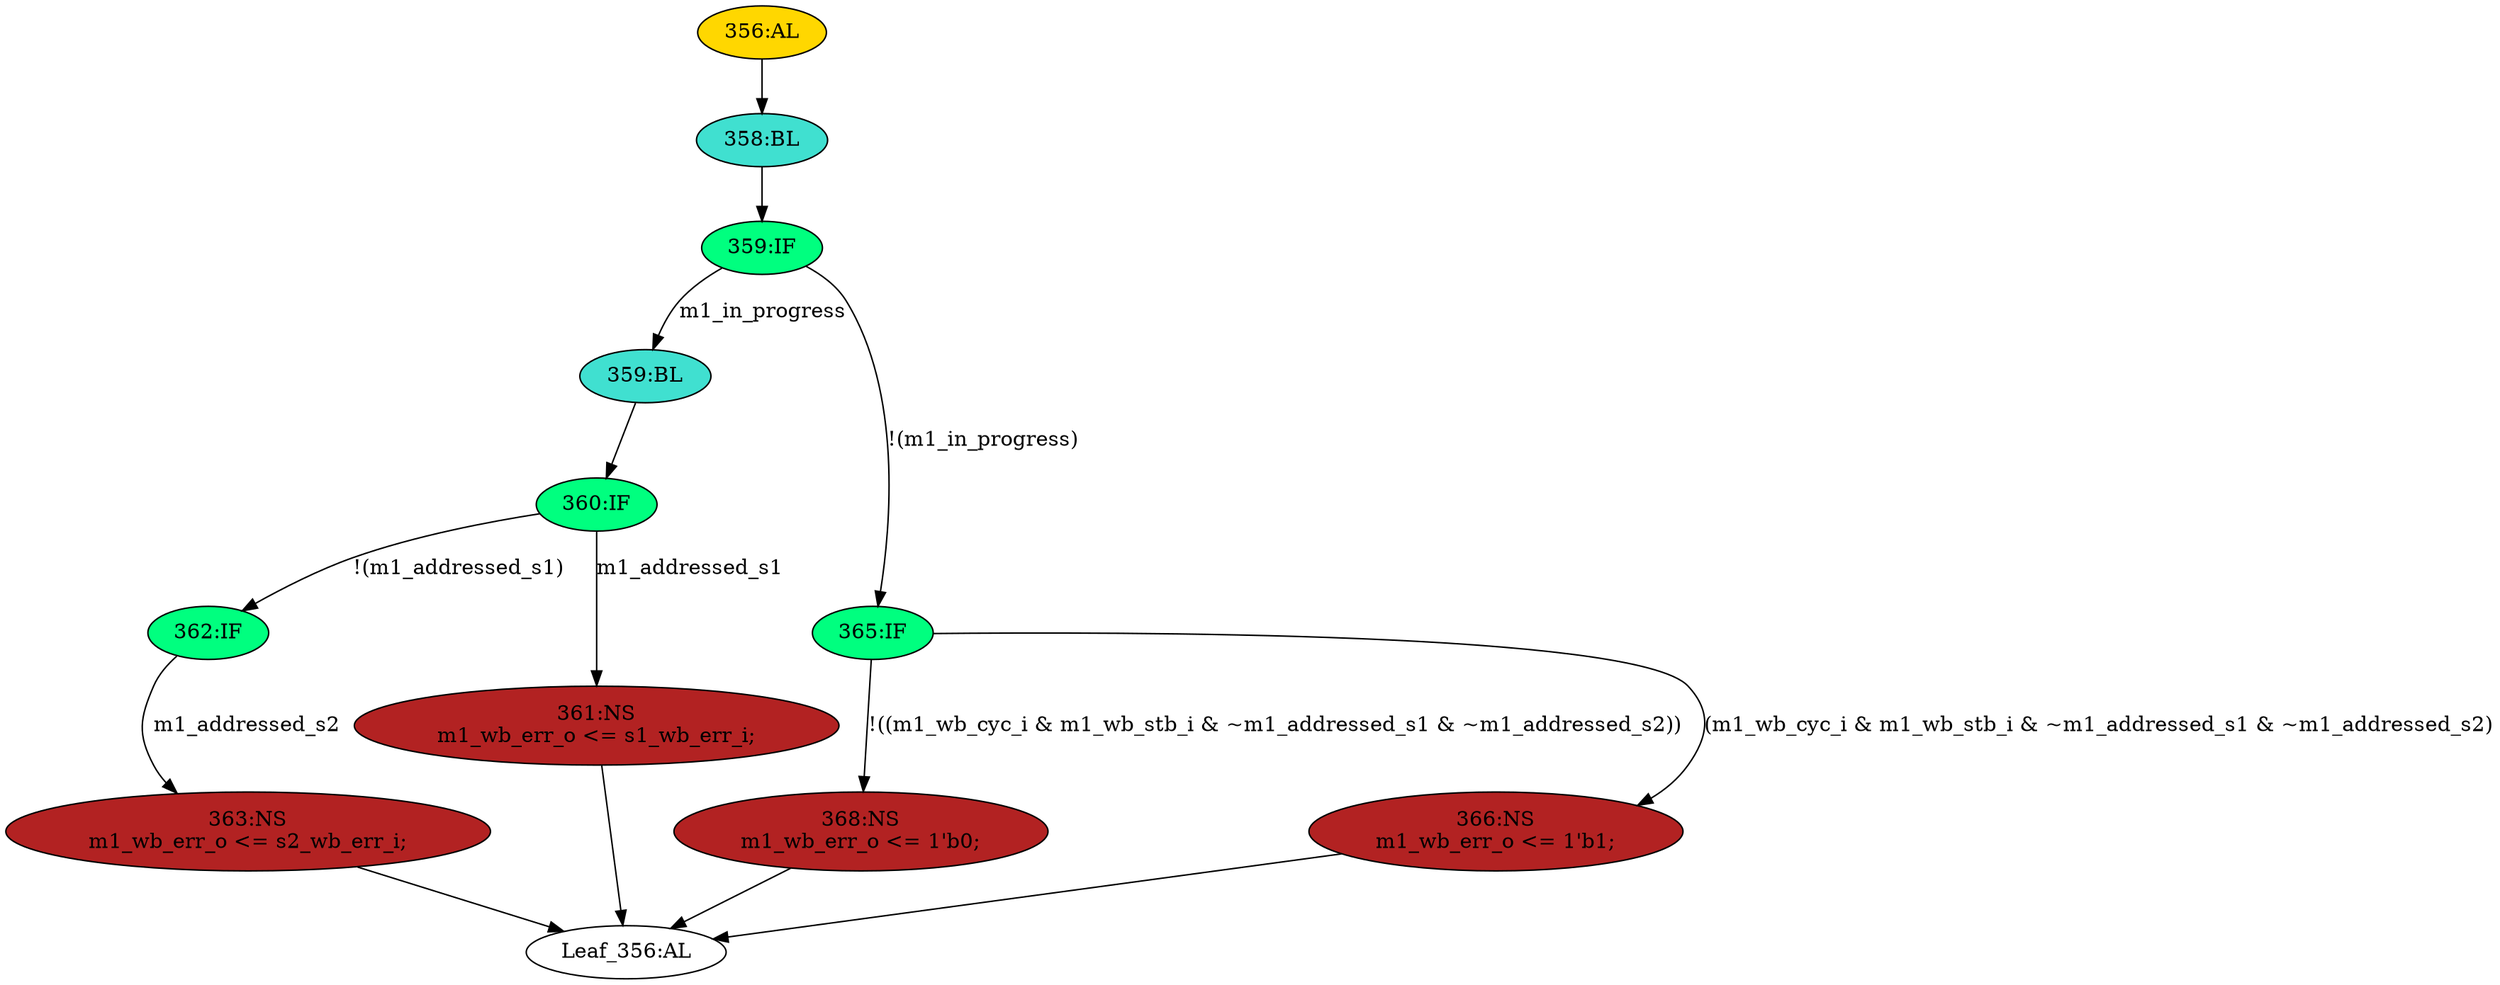 strict digraph "" {
	node [label="\N"];
	"356:AL"	 [ast="<pyverilog.vparser.ast.Always object at 0x7f88e956db50>",
		clk_sens=False,
		fillcolor=gold,
		label="356:AL",
		sens="['m1_in_progress', 'm1_wb_adr_i', 's1_wb_err_i', 's2_wb_err_i', 'm2_addressed_s1', 'm2_addressed_s2', 'm1_wb_cyc_i', 'm1_wb_stb_\
i']",
		statements="[]",
		style=filled,
		typ=Always,
		use_var="['m1_addressed_s1', 's2_wb_err_i', 'm1_addressed_s2', 'm1_in_progress', 'm1_wb_stb_i', 's1_wb_err_i', 'm1_wb_cyc_i']"];
	"358:BL"	 [ast="<pyverilog.vparser.ast.Block object at 0x7f88e95710d0>",
		fillcolor=turquoise,
		label="358:BL",
		statements="[]",
		style=filled,
		typ=Block];
	"356:AL" -> "358:BL"	 [cond="[]",
		lineno=None];
	"359:IF"	 [ast="<pyverilog.vparser.ast.IfStatement object at 0x7f88e9571110>",
		fillcolor=springgreen,
		label="359:IF",
		statements="[]",
		style=filled,
		typ=IfStatement];
	"359:BL"	 [ast="<pyverilog.vparser.ast.Block object at 0x7f88e9571710>",
		fillcolor=turquoise,
		label="359:BL",
		statements="[]",
		style=filled,
		typ=Block];
	"359:IF" -> "359:BL"	 [cond="['m1_in_progress']",
		label=m1_in_progress,
		lineno=359];
	"365:IF"	 [ast="<pyverilog.vparser.ast.IfStatement object at 0x7f88e9571190>",
		fillcolor=springgreen,
		label="365:IF",
		statements="[]",
		style=filled,
		typ=IfStatement];
	"359:IF" -> "365:IF"	 [cond="['m1_in_progress']",
		label="!(m1_in_progress)",
		lineno=359];
	"360:IF"	 [ast="<pyverilog.vparser.ast.IfStatement object at 0x7f88e9571750>",
		fillcolor=springgreen,
		label="360:IF",
		statements="[]",
		style=filled,
		typ=IfStatement];
	"359:BL" -> "360:IF"	 [cond="[]",
		lineno=None];
	"358:BL" -> "359:IF"	 [cond="[]",
		lineno=None];
	"362:IF"	 [ast="<pyverilog.vparser.ast.IfStatement object at 0x7f88e9571790>",
		fillcolor=springgreen,
		label="362:IF",
		statements="[]",
		style=filled,
		typ=IfStatement];
	"363:NS"	 [ast="<pyverilog.vparser.ast.NonblockingSubstitution object at 0x7f88e95717d0>",
		fillcolor=firebrick,
		label="363:NS
m1_wb_err_o <= s2_wb_err_i;",
		statements="[<pyverilog.vparser.ast.NonblockingSubstitution object at 0x7f88e95717d0>]",
		style=filled,
		typ=NonblockingSubstitution];
	"362:IF" -> "363:NS"	 [cond="['m1_addressed_s2']",
		label=m1_addressed_s2,
		lineno=362];
	"368:NS"	 [ast="<pyverilog.vparser.ast.NonblockingSubstitution object at 0x7f88e95711d0>",
		fillcolor=firebrick,
		label="368:NS
m1_wb_err_o <= 1'b0;",
		statements="[<pyverilog.vparser.ast.NonblockingSubstitution object at 0x7f88e95711d0>]",
		style=filled,
		typ=NonblockingSubstitution];
	"Leaf_356:AL"	 [def_var="['m1_wb_err_o']",
		label="Leaf_356:AL"];
	"368:NS" -> "Leaf_356:AL"	 [cond="[]",
		lineno=None];
	"366:NS"	 [ast="<pyverilog.vparser.ast.NonblockingSubstitution object at 0x7f88e9571390>",
		fillcolor=firebrick,
		label="366:NS
m1_wb_err_o <= 1'b1;",
		statements="[<pyverilog.vparser.ast.NonblockingSubstitution object at 0x7f88e9571390>]",
		style=filled,
		typ=NonblockingSubstitution];
	"366:NS" -> "Leaf_356:AL"	 [cond="[]",
		lineno=None];
	"361:NS"	 [ast="<pyverilog.vparser.ast.NonblockingSubstitution object at 0x7f88e9571990>",
		fillcolor=firebrick,
		label="361:NS
m1_wb_err_o <= s1_wb_err_i;",
		statements="[<pyverilog.vparser.ast.NonblockingSubstitution object at 0x7f88e9571990>]",
		style=filled,
		typ=NonblockingSubstitution];
	"361:NS" -> "Leaf_356:AL"	 [cond="[]",
		lineno=None];
	"365:IF" -> "368:NS"	 [cond="['m1_wb_cyc_i', 'm1_wb_stb_i', 'm1_addressed_s1', 'm1_addressed_s2']",
		label="!((m1_wb_cyc_i & m1_wb_stb_i & ~m1_addressed_s1 & ~m1_addressed_s2))",
		lineno=365];
	"365:IF" -> "366:NS"	 [cond="['m1_wb_cyc_i', 'm1_wb_stb_i', 'm1_addressed_s1', 'm1_addressed_s2']",
		label="(m1_wb_cyc_i & m1_wb_stb_i & ~m1_addressed_s1 & ~m1_addressed_s2)",
		lineno=365];
	"360:IF" -> "362:IF"	 [cond="['m1_addressed_s1']",
		label="!(m1_addressed_s1)",
		lineno=360];
	"360:IF" -> "361:NS"	 [cond="['m1_addressed_s1']",
		label=m1_addressed_s1,
		lineno=360];
	"363:NS" -> "Leaf_356:AL"	 [cond="[]",
		lineno=None];
}
